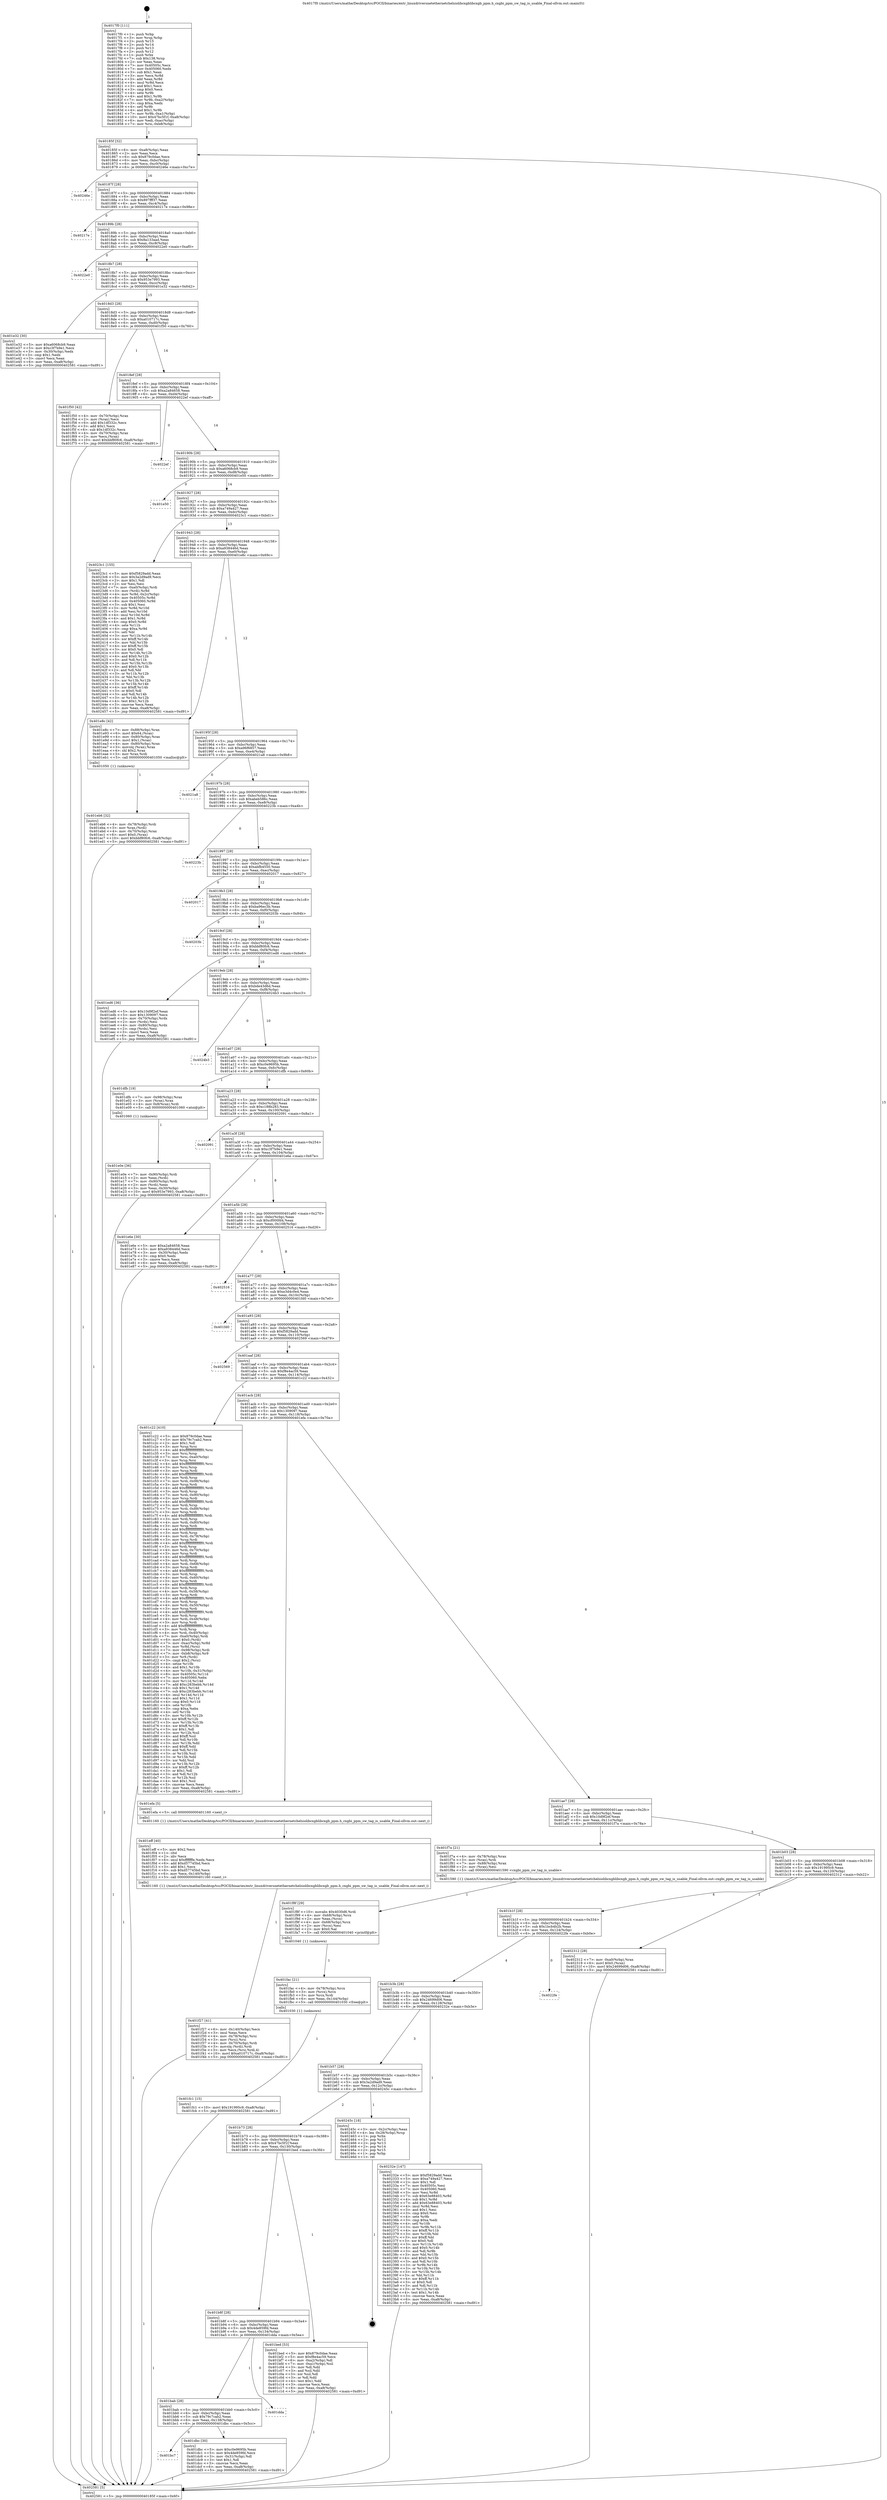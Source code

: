 digraph "0x4017f0" {
  label = "0x4017f0 (/mnt/c/Users/mathe/Desktop/tcc/POCII/binaries/extr_linuxdriversnetethernetchelsiolibcxgblibcxgb_ppm.h_cxgbi_ppm_sw_tag_is_usable_Final-ollvm.out::main(0))"
  labelloc = "t"
  node[shape=record]

  Entry [label="",width=0.3,height=0.3,shape=circle,fillcolor=black,style=filled]
  "0x40185f" [label="{
     0x40185f [32]\l
     | [instrs]\l
     &nbsp;&nbsp;0x40185f \<+6\>: mov -0xa8(%rbp),%eax\l
     &nbsp;&nbsp;0x401865 \<+2\>: mov %eax,%ecx\l
     &nbsp;&nbsp;0x401867 \<+6\>: sub $0x879c0dae,%ecx\l
     &nbsp;&nbsp;0x40186d \<+6\>: mov %eax,-0xbc(%rbp)\l
     &nbsp;&nbsp;0x401873 \<+6\>: mov %ecx,-0xc0(%rbp)\l
     &nbsp;&nbsp;0x401879 \<+6\>: je 000000000040246e \<main+0xc7e\>\l
  }"]
  "0x40246e" [label="{
     0x40246e\l
  }", style=dashed]
  "0x40187f" [label="{
     0x40187f [28]\l
     | [instrs]\l
     &nbsp;&nbsp;0x40187f \<+5\>: jmp 0000000000401884 \<main+0x94\>\l
     &nbsp;&nbsp;0x401884 \<+6\>: mov -0xbc(%rbp),%eax\l
     &nbsp;&nbsp;0x40188a \<+5\>: sub $0x897fff37,%eax\l
     &nbsp;&nbsp;0x40188f \<+6\>: mov %eax,-0xc4(%rbp)\l
     &nbsp;&nbsp;0x401895 \<+6\>: je 000000000040217e \<main+0x98e\>\l
  }"]
  Exit [label="",width=0.3,height=0.3,shape=circle,fillcolor=black,style=filled,peripheries=2]
  "0x40217e" [label="{
     0x40217e\l
  }", style=dashed]
  "0x40189b" [label="{
     0x40189b [28]\l
     | [instrs]\l
     &nbsp;&nbsp;0x40189b \<+5\>: jmp 00000000004018a0 \<main+0xb0\>\l
     &nbsp;&nbsp;0x4018a0 \<+6\>: mov -0xbc(%rbp),%eax\l
     &nbsp;&nbsp;0x4018a6 \<+5\>: sub $0x8a133aad,%eax\l
     &nbsp;&nbsp;0x4018ab \<+6\>: mov %eax,-0xc8(%rbp)\l
     &nbsp;&nbsp;0x4018b1 \<+6\>: je 00000000004022e0 \<main+0xaf0\>\l
  }"]
  "0x401fc1" [label="{
     0x401fc1 [15]\l
     | [instrs]\l
     &nbsp;&nbsp;0x401fc1 \<+10\>: movl $0x191995c9,-0xa8(%rbp)\l
     &nbsp;&nbsp;0x401fcb \<+5\>: jmp 0000000000402581 \<main+0xd91\>\l
  }"]
  "0x4022e0" [label="{
     0x4022e0\l
  }", style=dashed]
  "0x4018b7" [label="{
     0x4018b7 [28]\l
     | [instrs]\l
     &nbsp;&nbsp;0x4018b7 \<+5\>: jmp 00000000004018bc \<main+0xcc\>\l
     &nbsp;&nbsp;0x4018bc \<+6\>: mov -0xbc(%rbp),%eax\l
     &nbsp;&nbsp;0x4018c2 \<+5\>: sub $0x953e7993,%eax\l
     &nbsp;&nbsp;0x4018c7 \<+6\>: mov %eax,-0xcc(%rbp)\l
     &nbsp;&nbsp;0x4018cd \<+6\>: je 0000000000401e32 \<main+0x642\>\l
  }"]
  "0x401fac" [label="{
     0x401fac [21]\l
     | [instrs]\l
     &nbsp;&nbsp;0x401fac \<+4\>: mov -0x78(%rbp),%rcx\l
     &nbsp;&nbsp;0x401fb0 \<+3\>: mov (%rcx),%rcx\l
     &nbsp;&nbsp;0x401fb3 \<+3\>: mov %rcx,%rdi\l
     &nbsp;&nbsp;0x401fb6 \<+6\>: mov %eax,-0x144(%rbp)\l
     &nbsp;&nbsp;0x401fbc \<+5\>: call 0000000000401030 \<free@plt\>\l
     | [calls]\l
     &nbsp;&nbsp;0x401030 \{1\} (unknown)\l
  }"]
  "0x401e32" [label="{
     0x401e32 [30]\l
     | [instrs]\l
     &nbsp;&nbsp;0x401e32 \<+5\>: mov $0xa6068cb9,%eax\l
     &nbsp;&nbsp;0x401e37 \<+5\>: mov $0xc3f7b9e1,%ecx\l
     &nbsp;&nbsp;0x401e3c \<+3\>: mov -0x30(%rbp),%edx\l
     &nbsp;&nbsp;0x401e3f \<+3\>: cmp $0x1,%edx\l
     &nbsp;&nbsp;0x401e42 \<+3\>: cmovl %ecx,%eax\l
     &nbsp;&nbsp;0x401e45 \<+6\>: mov %eax,-0xa8(%rbp)\l
     &nbsp;&nbsp;0x401e4b \<+5\>: jmp 0000000000402581 \<main+0xd91\>\l
  }"]
  "0x4018d3" [label="{
     0x4018d3 [28]\l
     | [instrs]\l
     &nbsp;&nbsp;0x4018d3 \<+5\>: jmp 00000000004018d8 \<main+0xe8\>\l
     &nbsp;&nbsp;0x4018d8 \<+6\>: mov -0xbc(%rbp),%eax\l
     &nbsp;&nbsp;0x4018de \<+5\>: sub $0xa010717c,%eax\l
     &nbsp;&nbsp;0x4018e3 \<+6\>: mov %eax,-0xd0(%rbp)\l
     &nbsp;&nbsp;0x4018e9 \<+6\>: je 0000000000401f50 \<main+0x760\>\l
  }"]
  "0x401f8f" [label="{
     0x401f8f [29]\l
     | [instrs]\l
     &nbsp;&nbsp;0x401f8f \<+10\>: movabs $0x4030d6,%rdi\l
     &nbsp;&nbsp;0x401f99 \<+4\>: mov -0x68(%rbp),%rcx\l
     &nbsp;&nbsp;0x401f9d \<+2\>: mov %eax,(%rcx)\l
     &nbsp;&nbsp;0x401f9f \<+4\>: mov -0x68(%rbp),%rcx\l
     &nbsp;&nbsp;0x401fa3 \<+2\>: mov (%rcx),%esi\l
     &nbsp;&nbsp;0x401fa5 \<+2\>: mov $0x0,%al\l
     &nbsp;&nbsp;0x401fa7 \<+5\>: call 0000000000401040 \<printf@plt\>\l
     | [calls]\l
     &nbsp;&nbsp;0x401040 \{1\} (unknown)\l
  }"]
  "0x401f50" [label="{
     0x401f50 [42]\l
     | [instrs]\l
     &nbsp;&nbsp;0x401f50 \<+4\>: mov -0x70(%rbp),%rax\l
     &nbsp;&nbsp;0x401f54 \<+2\>: mov (%rax),%ecx\l
     &nbsp;&nbsp;0x401f56 \<+6\>: add $0x1df332c,%ecx\l
     &nbsp;&nbsp;0x401f5c \<+3\>: add $0x1,%ecx\l
     &nbsp;&nbsp;0x401f5f \<+6\>: sub $0x1df332c,%ecx\l
     &nbsp;&nbsp;0x401f65 \<+4\>: mov -0x70(%rbp),%rax\l
     &nbsp;&nbsp;0x401f69 \<+2\>: mov %ecx,(%rax)\l
     &nbsp;&nbsp;0x401f6b \<+10\>: movl $0xbbf80fc6,-0xa8(%rbp)\l
     &nbsp;&nbsp;0x401f75 \<+5\>: jmp 0000000000402581 \<main+0xd91\>\l
  }"]
  "0x4018ef" [label="{
     0x4018ef [28]\l
     | [instrs]\l
     &nbsp;&nbsp;0x4018ef \<+5\>: jmp 00000000004018f4 \<main+0x104\>\l
     &nbsp;&nbsp;0x4018f4 \<+6\>: mov -0xbc(%rbp),%eax\l
     &nbsp;&nbsp;0x4018fa \<+5\>: sub $0xa2a84658,%eax\l
     &nbsp;&nbsp;0x4018ff \<+6\>: mov %eax,-0xd4(%rbp)\l
     &nbsp;&nbsp;0x401905 \<+6\>: je 00000000004022ef \<main+0xaff\>\l
  }"]
  "0x401f27" [label="{
     0x401f27 [41]\l
     | [instrs]\l
     &nbsp;&nbsp;0x401f27 \<+6\>: mov -0x140(%rbp),%ecx\l
     &nbsp;&nbsp;0x401f2d \<+3\>: imul %eax,%ecx\l
     &nbsp;&nbsp;0x401f30 \<+4\>: mov -0x78(%rbp),%rsi\l
     &nbsp;&nbsp;0x401f34 \<+3\>: mov (%rsi),%rsi\l
     &nbsp;&nbsp;0x401f37 \<+4\>: mov -0x70(%rbp),%rdi\l
     &nbsp;&nbsp;0x401f3b \<+3\>: movslq (%rdi),%rdi\l
     &nbsp;&nbsp;0x401f3e \<+3\>: mov %ecx,(%rsi,%rdi,4)\l
     &nbsp;&nbsp;0x401f41 \<+10\>: movl $0xa010717c,-0xa8(%rbp)\l
     &nbsp;&nbsp;0x401f4b \<+5\>: jmp 0000000000402581 \<main+0xd91\>\l
  }"]
  "0x4022ef" [label="{
     0x4022ef\l
  }", style=dashed]
  "0x40190b" [label="{
     0x40190b [28]\l
     | [instrs]\l
     &nbsp;&nbsp;0x40190b \<+5\>: jmp 0000000000401910 \<main+0x120\>\l
     &nbsp;&nbsp;0x401910 \<+6\>: mov -0xbc(%rbp),%eax\l
     &nbsp;&nbsp;0x401916 \<+5\>: sub $0xa6068cb9,%eax\l
     &nbsp;&nbsp;0x40191b \<+6\>: mov %eax,-0xd8(%rbp)\l
     &nbsp;&nbsp;0x401921 \<+6\>: je 0000000000401e50 \<main+0x660\>\l
  }"]
  "0x401eff" [label="{
     0x401eff [40]\l
     | [instrs]\l
     &nbsp;&nbsp;0x401eff \<+5\>: mov $0x2,%ecx\l
     &nbsp;&nbsp;0x401f04 \<+1\>: cltd\l
     &nbsp;&nbsp;0x401f05 \<+2\>: idiv %ecx\l
     &nbsp;&nbsp;0x401f07 \<+6\>: imul $0xfffffffe,%edx,%ecx\l
     &nbsp;&nbsp;0x401f0d \<+6\>: add $0xd57745bd,%ecx\l
     &nbsp;&nbsp;0x401f13 \<+3\>: add $0x1,%ecx\l
     &nbsp;&nbsp;0x401f16 \<+6\>: sub $0xd57745bd,%ecx\l
     &nbsp;&nbsp;0x401f1c \<+6\>: mov %ecx,-0x140(%rbp)\l
     &nbsp;&nbsp;0x401f22 \<+5\>: call 0000000000401160 \<next_i\>\l
     | [calls]\l
     &nbsp;&nbsp;0x401160 \{1\} (/mnt/c/Users/mathe/Desktop/tcc/POCII/binaries/extr_linuxdriversnetethernetchelsiolibcxgblibcxgb_ppm.h_cxgbi_ppm_sw_tag_is_usable_Final-ollvm.out::next_i)\l
  }"]
  "0x401e50" [label="{
     0x401e50\l
  }", style=dashed]
  "0x401927" [label="{
     0x401927 [28]\l
     | [instrs]\l
     &nbsp;&nbsp;0x401927 \<+5\>: jmp 000000000040192c \<main+0x13c\>\l
     &nbsp;&nbsp;0x40192c \<+6\>: mov -0xbc(%rbp),%eax\l
     &nbsp;&nbsp;0x401932 \<+5\>: sub $0xa749a427,%eax\l
     &nbsp;&nbsp;0x401937 \<+6\>: mov %eax,-0xdc(%rbp)\l
     &nbsp;&nbsp;0x40193d \<+6\>: je 00000000004023c1 \<main+0xbd1\>\l
  }"]
  "0x401eb6" [label="{
     0x401eb6 [32]\l
     | [instrs]\l
     &nbsp;&nbsp;0x401eb6 \<+4\>: mov -0x78(%rbp),%rdi\l
     &nbsp;&nbsp;0x401eba \<+3\>: mov %rax,(%rdi)\l
     &nbsp;&nbsp;0x401ebd \<+4\>: mov -0x70(%rbp),%rax\l
     &nbsp;&nbsp;0x401ec1 \<+6\>: movl $0x0,(%rax)\l
     &nbsp;&nbsp;0x401ec7 \<+10\>: movl $0xbbf80fc6,-0xa8(%rbp)\l
     &nbsp;&nbsp;0x401ed1 \<+5\>: jmp 0000000000402581 \<main+0xd91\>\l
  }"]
  "0x4023c1" [label="{
     0x4023c1 [155]\l
     | [instrs]\l
     &nbsp;&nbsp;0x4023c1 \<+5\>: mov $0xf5829add,%eax\l
     &nbsp;&nbsp;0x4023c6 \<+5\>: mov $0x3a2d9ad9,%ecx\l
     &nbsp;&nbsp;0x4023cb \<+2\>: mov $0x1,%dl\l
     &nbsp;&nbsp;0x4023cd \<+2\>: xor %esi,%esi\l
     &nbsp;&nbsp;0x4023cf \<+7\>: mov -0xa0(%rbp),%rdi\l
     &nbsp;&nbsp;0x4023d6 \<+3\>: mov (%rdi),%r8d\l
     &nbsp;&nbsp;0x4023d9 \<+4\>: mov %r8d,-0x2c(%rbp)\l
     &nbsp;&nbsp;0x4023dd \<+8\>: mov 0x40505c,%r8d\l
     &nbsp;&nbsp;0x4023e5 \<+8\>: mov 0x405060,%r9d\l
     &nbsp;&nbsp;0x4023ed \<+3\>: sub $0x1,%esi\l
     &nbsp;&nbsp;0x4023f0 \<+3\>: mov %r8d,%r10d\l
     &nbsp;&nbsp;0x4023f3 \<+3\>: add %esi,%r10d\l
     &nbsp;&nbsp;0x4023f6 \<+4\>: imul %r10d,%r8d\l
     &nbsp;&nbsp;0x4023fa \<+4\>: and $0x1,%r8d\l
     &nbsp;&nbsp;0x4023fe \<+4\>: cmp $0x0,%r8d\l
     &nbsp;&nbsp;0x402402 \<+4\>: sete %r11b\l
     &nbsp;&nbsp;0x402406 \<+4\>: cmp $0xa,%r9d\l
     &nbsp;&nbsp;0x40240a \<+3\>: setl %bl\l
     &nbsp;&nbsp;0x40240d \<+3\>: mov %r11b,%r14b\l
     &nbsp;&nbsp;0x402410 \<+4\>: xor $0xff,%r14b\l
     &nbsp;&nbsp;0x402414 \<+3\>: mov %bl,%r15b\l
     &nbsp;&nbsp;0x402417 \<+4\>: xor $0xff,%r15b\l
     &nbsp;&nbsp;0x40241b \<+3\>: xor $0x0,%dl\l
     &nbsp;&nbsp;0x40241e \<+3\>: mov %r14b,%r12b\l
     &nbsp;&nbsp;0x402421 \<+4\>: and $0x0,%r12b\l
     &nbsp;&nbsp;0x402425 \<+3\>: and %dl,%r11b\l
     &nbsp;&nbsp;0x402428 \<+3\>: mov %r15b,%r13b\l
     &nbsp;&nbsp;0x40242b \<+4\>: and $0x0,%r13b\l
     &nbsp;&nbsp;0x40242f \<+2\>: and %dl,%bl\l
     &nbsp;&nbsp;0x402431 \<+3\>: or %r11b,%r12b\l
     &nbsp;&nbsp;0x402434 \<+3\>: or %bl,%r13b\l
     &nbsp;&nbsp;0x402437 \<+3\>: xor %r13b,%r12b\l
     &nbsp;&nbsp;0x40243a \<+3\>: or %r15b,%r14b\l
     &nbsp;&nbsp;0x40243d \<+4\>: xor $0xff,%r14b\l
     &nbsp;&nbsp;0x402441 \<+3\>: or $0x0,%dl\l
     &nbsp;&nbsp;0x402444 \<+3\>: and %dl,%r14b\l
     &nbsp;&nbsp;0x402447 \<+3\>: or %r14b,%r12b\l
     &nbsp;&nbsp;0x40244a \<+4\>: test $0x1,%r12b\l
     &nbsp;&nbsp;0x40244e \<+3\>: cmovne %ecx,%eax\l
     &nbsp;&nbsp;0x402451 \<+6\>: mov %eax,-0xa8(%rbp)\l
     &nbsp;&nbsp;0x402457 \<+5\>: jmp 0000000000402581 \<main+0xd91\>\l
  }"]
  "0x401943" [label="{
     0x401943 [28]\l
     | [instrs]\l
     &nbsp;&nbsp;0x401943 \<+5\>: jmp 0000000000401948 \<main+0x158\>\l
     &nbsp;&nbsp;0x401948 \<+6\>: mov -0xbc(%rbp),%eax\l
     &nbsp;&nbsp;0x40194e \<+5\>: sub $0xa938446d,%eax\l
     &nbsp;&nbsp;0x401953 \<+6\>: mov %eax,-0xe0(%rbp)\l
     &nbsp;&nbsp;0x401959 \<+6\>: je 0000000000401e8c \<main+0x69c\>\l
  }"]
  "0x401e0e" [label="{
     0x401e0e [36]\l
     | [instrs]\l
     &nbsp;&nbsp;0x401e0e \<+7\>: mov -0x90(%rbp),%rdi\l
     &nbsp;&nbsp;0x401e15 \<+2\>: mov %eax,(%rdi)\l
     &nbsp;&nbsp;0x401e17 \<+7\>: mov -0x90(%rbp),%rdi\l
     &nbsp;&nbsp;0x401e1e \<+2\>: mov (%rdi),%eax\l
     &nbsp;&nbsp;0x401e20 \<+3\>: mov %eax,-0x30(%rbp)\l
     &nbsp;&nbsp;0x401e23 \<+10\>: movl $0x953e7993,-0xa8(%rbp)\l
     &nbsp;&nbsp;0x401e2d \<+5\>: jmp 0000000000402581 \<main+0xd91\>\l
  }"]
  "0x401e8c" [label="{
     0x401e8c [42]\l
     | [instrs]\l
     &nbsp;&nbsp;0x401e8c \<+7\>: mov -0x88(%rbp),%rax\l
     &nbsp;&nbsp;0x401e93 \<+6\>: movl $0x64,(%rax)\l
     &nbsp;&nbsp;0x401e99 \<+4\>: mov -0x80(%rbp),%rax\l
     &nbsp;&nbsp;0x401e9d \<+6\>: movl $0x1,(%rax)\l
     &nbsp;&nbsp;0x401ea3 \<+4\>: mov -0x80(%rbp),%rax\l
     &nbsp;&nbsp;0x401ea7 \<+3\>: movslq (%rax),%rax\l
     &nbsp;&nbsp;0x401eaa \<+4\>: shl $0x2,%rax\l
     &nbsp;&nbsp;0x401eae \<+3\>: mov %rax,%rdi\l
     &nbsp;&nbsp;0x401eb1 \<+5\>: call 0000000000401050 \<malloc@plt\>\l
     | [calls]\l
     &nbsp;&nbsp;0x401050 \{1\} (unknown)\l
  }"]
  "0x40195f" [label="{
     0x40195f [28]\l
     | [instrs]\l
     &nbsp;&nbsp;0x40195f \<+5\>: jmp 0000000000401964 \<main+0x174\>\l
     &nbsp;&nbsp;0x401964 \<+6\>: mov -0xbc(%rbp),%eax\l
     &nbsp;&nbsp;0x40196a \<+5\>: sub $0xa96f6857,%eax\l
     &nbsp;&nbsp;0x40196f \<+6\>: mov %eax,-0xe4(%rbp)\l
     &nbsp;&nbsp;0x401975 \<+6\>: je 00000000004021a8 \<main+0x9b8\>\l
  }"]
  "0x401bc7" [label="{
     0x401bc7\l
  }", style=dashed]
  "0x4021a8" [label="{
     0x4021a8\l
  }", style=dashed]
  "0x40197b" [label="{
     0x40197b [28]\l
     | [instrs]\l
     &nbsp;&nbsp;0x40197b \<+5\>: jmp 0000000000401980 \<main+0x190\>\l
     &nbsp;&nbsp;0x401980 \<+6\>: mov -0xbc(%rbp),%eax\l
     &nbsp;&nbsp;0x401986 \<+5\>: sub $0xabeb586c,%eax\l
     &nbsp;&nbsp;0x40198b \<+6\>: mov %eax,-0xe8(%rbp)\l
     &nbsp;&nbsp;0x401991 \<+6\>: je 000000000040223b \<main+0xa4b\>\l
  }"]
  "0x401dbc" [label="{
     0x401dbc [30]\l
     | [instrs]\l
     &nbsp;&nbsp;0x401dbc \<+5\>: mov $0xc0e9695b,%eax\l
     &nbsp;&nbsp;0x401dc1 \<+5\>: mov $0x4de859fd,%ecx\l
     &nbsp;&nbsp;0x401dc6 \<+3\>: mov -0x31(%rbp),%dl\l
     &nbsp;&nbsp;0x401dc9 \<+3\>: test $0x1,%dl\l
     &nbsp;&nbsp;0x401dcc \<+3\>: cmovne %ecx,%eax\l
     &nbsp;&nbsp;0x401dcf \<+6\>: mov %eax,-0xa8(%rbp)\l
     &nbsp;&nbsp;0x401dd5 \<+5\>: jmp 0000000000402581 \<main+0xd91\>\l
  }"]
  "0x40223b" [label="{
     0x40223b\l
  }", style=dashed]
  "0x401997" [label="{
     0x401997 [28]\l
     | [instrs]\l
     &nbsp;&nbsp;0x401997 \<+5\>: jmp 000000000040199c \<main+0x1ac\>\l
     &nbsp;&nbsp;0x40199c \<+6\>: mov -0xbc(%rbp),%eax\l
     &nbsp;&nbsp;0x4019a2 \<+5\>: sub $0xabfb4550,%eax\l
     &nbsp;&nbsp;0x4019a7 \<+6\>: mov %eax,-0xec(%rbp)\l
     &nbsp;&nbsp;0x4019ad \<+6\>: je 0000000000402017 \<main+0x827\>\l
  }"]
  "0x401bab" [label="{
     0x401bab [28]\l
     | [instrs]\l
     &nbsp;&nbsp;0x401bab \<+5\>: jmp 0000000000401bb0 \<main+0x3c0\>\l
     &nbsp;&nbsp;0x401bb0 \<+6\>: mov -0xbc(%rbp),%eax\l
     &nbsp;&nbsp;0x401bb6 \<+5\>: sub $0x79c7cab2,%eax\l
     &nbsp;&nbsp;0x401bbb \<+6\>: mov %eax,-0x138(%rbp)\l
     &nbsp;&nbsp;0x401bc1 \<+6\>: je 0000000000401dbc \<main+0x5cc\>\l
  }"]
  "0x402017" [label="{
     0x402017\l
  }", style=dashed]
  "0x4019b3" [label="{
     0x4019b3 [28]\l
     | [instrs]\l
     &nbsp;&nbsp;0x4019b3 \<+5\>: jmp 00000000004019b8 \<main+0x1c8\>\l
     &nbsp;&nbsp;0x4019b8 \<+6\>: mov -0xbc(%rbp),%eax\l
     &nbsp;&nbsp;0x4019be \<+5\>: sub $0xba96ec3b,%eax\l
     &nbsp;&nbsp;0x4019c3 \<+6\>: mov %eax,-0xf0(%rbp)\l
     &nbsp;&nbsp;0x4019c9 \<+6\>: je 000000000040203b \<main+0x84b\>\l
  }"]
  "0x401dda" [label="{
     0x401dda\l
  }", style=dashed]
  "0x40203b" [label="{
     0x40203b\l
  }", style=dashed]
  "0x4019cf" [label="{
     0x4019cf [28]\l
     | [instrs]\l
     &nbsp;&nbsp;0x4019cf \<+5\>: jmp 00000000004019d4 \<main+0x1e4\>\l
     &nbsp;&nbsp;0x4019d4 \<+6\>: mov -0xbc(%rbp),%eax\l
     &nbsp;&nbsp;0x4019da \<+5\>: sub $0xbbf80fc6,%eax\l
     &nbsp;&nbsp;0x4019df \<+6\>: mov %eax,-0xf4(%rbp)\l
     &nbsp;&nbsp;0x4019e5 \<+6\>: je 0000000000401ed6 \<main+0x6e6\>\l
  }"]
  "0x4017f0" [label="{
     0x4017f0 [111]\l
     | [instrs]\l
     &nbsp;&nbsp;0x4017f0 \<+1\>: push %rbp\l
     &nbsp;&nbsp;0x4017f1 \<+3\>: mov %rsp,%rbp\l
     &nbsp;&nbsp;0x4017f4 \<+2\>: push %r15\l
     &nbsp;&nbsp;0x4017f6 \<+2\>: push %r14\l
     &nbsp;&nbsp;0x4017f8 \<+2\>: push %r13\l
     &nbsp;&nbsp;0x4017fa \<+2\>: push %r12\l
     &nbsp;&nbsp;0x4017fc \<+1\>: push %rbx\l
     &nbsp;&nbsp;0x4017fd \<+7\>: sub $0x138,%rsp\l
     &nbsp;&nbsp;0x401804 \<+2\>: xor %eax,%eax\l
     &nbsp;&nbsp;0x401806 \<+7\>: mov 0x40505c,%ecx\l
     &nbsp;&nbsp;0x40180d \<+7\>: mov 0x405060,%edx\l
     &nbsp;&nbsp;0x401814 \<+3\>: sub $0x1,%eax\l
     &nbsp;&nbsp;0x401817 \<+3\>: mov %ecx,%r8d\l
     &nbsp;&nbsp;0x40181a \<+3\>: add %eax,%r8d\l
     &nbsp;&nbsp;0x40181d \<+4\>: imul %r8d,%ecx\l
     &nbsp;&nbsp;0x401821 \<+3\>: and $0x1,%ecx\l
     &nbsp;&nbsp;0x401824 \<+3\>: cmp $0x0,%ecx\l
     &nbsp;&nbsp;0x401827 \<+4\>: sete %r9b\l
     &nbsp;&nbsp;0x40182b \<+4\>: and $0x1,%r9b\l
     &nbsp;&nbsp;0x40182f \<+7\>: mov %r9b,-0xa2(%rbp)\l
     &nbsp;&nbsp;0x401836 \<+3\>: cmp $0xa,%edx\l
     &nbsp;&nbsp;0x401839 \<+4\>: setl %r9b\l
     &nbsp;&nbsp;0x40183d \<+4\>: and $0x1,%r9b\l
     &nbsp;&nbsp;0x401841 \<+7\>: mov %r9b,-0xa1(%rbp)\l
     &nbsp;&nbsp;0x401848 \<+10\>: movl $0x47bc5f1f,-0xa8(%rbp)\l
     &nbsp;&nbsp;0x401852 \<+6\>: mov %edi,-0xac(%rbp)\l
     &nbsp;&nbsp;0x401858 \<+7\>: mov %rsi,-0xb8(%rbp)\l
  }"]
  "0x401ed6" [label="{
     0x401ed6 [36]\l
     | [instrs]\l
     &nbsp;&nbsp;0x401ed6 \<+5\>: mov $0x10d9f2ef,%eax\l
     &nbsp;&nbsp;0x401edb \<+5\>: mov $0x1309097,%ecx\l
     &nbsp;&nbsp;0x401ee0 \<+4\>: mov -0x70(%rbp),%rdx\l
     &nbsp;&nbsp;0x401ee4 \<+2\>: mov (%rdx),%esi\l
     &nbsp;&nbsp;0x401ee6 \<+4\>: mov -0x80(%rbp),%rdx\l
     &nbsp;&nbsp;0x401eea \<+2\>: cmp (%rdx),%esi\l
     &nbsp;&nbsp;0x401eec \<+3\>: cmovl %ecx,%eax\l
     &nbsp;&nbsp;0x401eef \<+6\>: mov %eax,-0xa8(%rbp)\l
     &nbsp;&nbsp;0x401ef5 \<+5\>: jmp 0000000000402581 \<main+0xd91\>\l
  }"]
  "0x4019eb" [label="{
     0x4019eb [28]\l
     | [instrs]\l
     &nbsp;&nbsp;0x4019eb \<+5\>: jmp 00000000004019f0 \<main+0x200\>\l
     &nbsp;&nbsp;0x4019f0 \<+6\>: mov -0xbc(%rbp),%eax\l
     &nbsp;&nbsp;0x4019f6 \<+5\>: sub $0xbde43d6d,%eax\l
     &nbsp;&nbsp;0x4019fb \<+6\>: mov %eax,-0xf8(%rbp)\l
     &nbsp;&nbsp;0x401a01 \<+6\>: je 00000000004024b3 \<main+0xcc3\>\l
  }"]
  "0x402581" [label="{
     0x402581 [5]\l
     | [instrs]\l
     &nbsp;&nbsp;0x402581 \<+5\>: jmp 000000000040185f \<main+0x6f\>\l
  }"]
  "0x4024b3" [label="{
     0x4024b3\l
  }", style=dashed]
  "0x401a07" [label="{
     0x401a07 [28]\l
     | [instrs]\l
     &nbsp;&nbsp;0x401a07 \<+5\>: jmp 0000000000401a0c \<main+0x21c\>\l
     &nbsp;&nbsp;0x401a0c \<+6\>: mov -0xbc(%rbp),%eax\l
     &nbsp;&nbsp;0x401a12 \<+5\>: sub $0xc0e9695b,%eax\l
     &nbsp;&nbsp;0x401a17 \<+6\>: mov %eax,-0xfc(%rbp)\l
     &nbsp;&nbsp;0x401a1d \<+6\>: je 0000000000401dfb \<main+0x60b\>\l
  }"]
  "0x401b8f" [label="{
     0x401b8f [28]\l
     | [instrs]\l
     &nbsp;&nbsp;0x401b8f \<+5\>: jmp 0000000000401b94 \<main+0x3a4\>\l
     &nbsp;&nbsp;0x401b94 \<+6\>: mov -0xbc(%rbp),%eax\l
     &nbsp;&nbsp;0x401b9a \<+5\>: sub $0x4de859fd,%eax\l
     &nbsp;&nbsp;0x401b9f \<+6\>: mov %eax,-0x134(%rbp)\l
     &nbsp;&nbsp;0x401ba5 \<+6\>: je 0000000000401dda \<main+0x5ea\>\l
  }"]
  "0x401dfb" [label="{
     0x401dfb [19]\l
     | [instrs]\l
     &nbsp;&nbsp;0x401dfb \<+7\>: mov -0x98(%rbp),%rax\l
     &nbsp;&nbsp;0x401e02 \<+3\>: mov (%rax),%rax\l
     &nbsp;&nbsp;0x401e05 \<+4\>: mov 0x8(%rax),%rdi\l
     &nbsp;&nbsp;0x401e09 \<+5\>: call 0000000000401060 \<atoi@plt\>\l
     | [calls]\l
     &nbsp;&nbsp;0x401060 \{1\} (unknown)\l
  }"]
  "0x401a23" [label="{
     0x401a23 [28]\l
     | [instrs]\l
     &nbsp;&nbsp;0x401a23 \<+5\>: jmp 0000000000401a28 \<main+0x238\>\l
     &nbsp;&nbsp;0x401a28 \<+6\>: mov -0xbc(%rbp),%eax\l
     &nbsp;&nbsp;0x401a2e \<+5\>: sub $0xc188b283,%eax\l
     &nbsp;&nbsp;0x401a33 \<+6\>: mov %eax,-0x100(%rbp)\l
     &nbsp;&nbsp;0x401a39 \<+6\>: je 0000000000402091 \<main+0x8a1\>\l
  }"]
  "0x401bed" [label="{
     0x401bed [53]\l
     | [instrs]\l
     &nbsp;&nbsp;0x401bed \<+5\>: mov $0x879c0dae,%eax\l
     &nbsp;&nbsp;0x401bf2 \<+5\>: mov $0xf8e4ac59,%ecx\l
     &nbsp;&nbsp;0x401bf7 \<+6\>: mov -0xa2(%rbp),%dl\l
     &nbsp;&nbsp;0x401bfd \<+7\>: mov -0xa1(%rbp),%sil\l
     &nbsp;&nbsp;0x401c04 \<+3\>: mov %dl,%dil\l
     &nbsp;&nbsp;0x401c07 \<+3\>: and %sil,%dil\l
     &nbsp;&nbsp;0x401c0a \<+3\>: xor %sil,%dl\l
     &nbsp;&nbsp;0x401c0d \<+3\>: or %dl,%dil\l
     &nbsp;&nbsp;0x401c10 \<+4\>: test $0x1,%dil\l
     &nbsp;&nbsp;0x401c14 \<+3\>: cmovne %ecx,%eax\l
     &nbsp;&nbsp;0x401c17 \<+6\>: mov %eax,-0xa8(%rbp)\l
     &nbsp;&nbsp;0x401c1d \<+5\>: jmp 0000000000402581 \<main+0xd91\>\l
  }"]
  "0x402091" [label="{
     0x402091\l
  }", style=dashed]
  "0x401a3f" [label="{
     0x401a3f [28]\l
     | [instrs]\l
     &nbsp;&nbsp;0x401a3f \<+5\>: jmp 0000000000401a44 \<main+0x254\>\l
     &nbsp;&nbsp;0x401a44 \<+6\>: mov -0xbc(%rbp),%eax\l
     &nbsp;&nbsp;0x401a4a \<+5\>: sub $0xc3f7b9e1,%eax\l
     &nbsp;&nbsp;0x401a4f \<+6\>: mov %eax,-0x104(%rbp)\l
     &nbsp;&nbsp;0x401a55 \<+6\>: je 0000000000401e6e \<main+0x67e\>\l
  }"]
  "0x401b73" [label="{
     0x401b73 [28]\l
     | [instrs]\l
     &nbsp;&nbsp;0x401b73 \<+5\>: jmp 0000000000401b78 \<main+0x388\>\l
     &nbsp;&nbsp;0x401b78 \<+6\>: mov -0xbc(%rbp),%eax\l
     &nbsp;&nbsp;0x401b7e \<+5\>: sub $0x47bc5f1f,%eax\l
     &nbsp;&nbsp;0x401b83 \<+6\>: mov %eax,-0x130(%rbp)\l
     &nbsp;&nbsp;0x401b89 \<+6\>: je 0000000000401bed \<main+0x3fd\>\l
  }"]
  "0x401e6e" [label="{
     0x401e6e [30]\l
     | [instrs]\l
     &nbsp;&nbsp;0x401e6e \<+5\>: mov $0xa2a84658,%eax\l
     &nbsp;&nbsp;0x401e73 \<+5\>: mov $0xa938446d,%ecx\l
     &nbsp;&nbsp;0x401e78 \<+3\>: mov -0x30(%rbp),%edx\l
     &nbsp;&nbsp;0x401e7b \<+3\>: cmp $0x0,%edx\l
     &nbsp;&nbsp;0x401e7e \<+3\>: cmove %ecx,%eax\l
     &nbsp;&nbsp;0x401e81 \<+6\>: mov %eax,-0xa8(%rbp)\l
     &nbsp;&nbsp;0x401e87 \<+5\>: jmp 0000000000402581 \<main+0xd91\>\l
  }"]
  "0x401a5b" [label="{
     0x401a5b [28]\l
     | [instrs]\l
     &nbsp;&nbsp;0x401a5b \<+5\>: jmp 0000000000401a60 \<main+0x270\>\l
     &nbsp;&nbsp;0x401a60 \<+6\>: mov -0xbc(%rbp),%eax\l
     &nbsp;&nbsp;0x401a66 \<+5\>: sub $0xcf000fd4,%eax\l
     &nbsp;&nbsp;0x401a6b \<+6\>: mov %eax,-0x108(%rbp)\l
     &nbsp;&nbsp;0x401a71 \<+6\>: je 0000000000402516 \<main+0xd26\>\l
  }"]
  "0x40245c" [label="{
     0x40245c [18]\l
     | [instrs]\l
     &nbsp;&nbsp;0x40245c \<+3\>: mov -0x2c(%rbp),%eax\l
     &nbsp;&nbsp;0x40245f \<+4\>: lea -0x28(%rbp),%rsp\l
     &nbsp;&nbsp;0x402463 \<+1\>: pop %rbx\l
     &nbsp;&nbsp;0x402464 \<+2\>: pop %r12\l
     &nbsp;&nbsp;0x402466 \<+2\>: pop %r13\l
     &nbsp;&nbsp;0x402468 \<+2\>: pop %r14\l
     &nbsp;&nbsp;0x40246a \<+2\>: pop %r15\l
     &nbsp;&nbsp;0x40246c \<+1\>: pop %rbp\l
     &nbsp;&nbsp;0x40246d \<+1\>: ret\l
  }"]
  "0x402516" [label="{
     0x402516\l
  }", style=dashed]
  "0x401a77" [label="{
     0x401a77 [28]\l
     | [instrs]\l
     &nbsp;&nbsp;0x401a77 \<+5\>: jmp 0000000000401a7c \<main+0x28c\>\l
     &nbsp;&nbsp;0x401a7c \<+6\>: mov -0xbc(%rbp),%eax\l
     &nbsp;&nbsp;0x401a82 \<+5\>: sub $0xe3d4c0e4,%eax\l
     &nbsp;&nbsp;0x401a87 \<+6\>: mov %eax,-0x10c(%rbp)\l
     &nbsp;&nbsp;0x401a8d \<+6\>: je 0000000000401fd0 \<main+0x7e0\>\l
  }"]
  "0x401b57" [label="{
     0x401b57 [28]\l
     | [instrs]\l
     &nbsp;&nbsp;0x401b57 \<+5\>: jmp 0000000000401b5c \<main+0x36c\>\l
     &nbsp;&nbsp;0x401b5c \<+6\>: mov -0xbc(%rbp),%eax\l
     &nbsp;&nbsp;0x401b62 \<+5\>: sub $0x3a2d9ad9,%eax\l
     &nbsp;&nbsp;0x401b67 \<+6\>: mov %eax,-0x12c(%rbp)\l
     &nbsp;&nbsp;0x401b6d \<+6\>: je 000000000040245c \<main+0xc6c\>\l
  }"]
  "0x401fd0" [label="{
     0x401fd0\l
  }", style=dashed]
  "0x401a93" [label="{
     0x401a93 [28]\l
     | [instrs]\l
     &nbsp;&nbsp;0x401a93 \<+5\>: jmp 0000000000401a98 \<main+0x2a8\>\l
     &nbsp;&nbsp;0x401a98 \<+6\>: mov -0xbc(%rbp),%eax\l
     &nbsp;&nbsp;0x401a9e \<+5\>: sub $0xf5829add,%eax\l
     &nbsp;&nbsp;0x401aa3 \<+6\>: mov %eax,-0x110(%rbp)\l
     &nbsp;&nbsp;0x401aa9 \<+6\>: je 0000000000402569 \<main+0xd79\>\l
  }"]
  "0x40232e" [label="{
     0x40232e [147]\l
     | [instrs]\l
     &nbsp;&nbsp;0x40232e \<+5\>: mov $0xf5829add,%eax\l
     &nbsp;&nbsp;0x402333 \<+5\>: mov $0xa749a427,%ecx\l
     &nbsp;&nbsp;0x402338 \<+2\>: mov $0x1,%dl\l
     &nbsp;&nbsp;0x40233a \<+7\>: mov 0x40505c,%esi\l
     &nbsp;&nbsp;0x402341 \<+7\>: mov 0x405060,%edi\l
     &nbsp;&nbsp;0x402348 \<+3\>: mov %esi,%r8d\l
     &nbsp;&nbsp;0x40234b \<+7\>: sub $0x63e88403,%r8d\l
     &nbsp;&nbsp;0x402352 \<+4\>: sub $0x1,%r8d\l
     &nbsp;&nbsp;0x402356 \<+7\>: add $0x63e88403,%r8d\l
     &nbsp;&nbsp;0x40235d \<+4\>: imul %r8d,%esi\l
     &nbsp;&nbsp;0x402361 \<+3\>: and $0x1,%esi\l
     &nbsp;&nbsp;0x402364 \<+3\>: cmp $0x0,%esi\l
     &nbsp;&nbsp;0x402367 \<+4\>: sete %r9b\l
     &nbsp;&nbsp;0x40236b \<+3\>: cmp $0xa,%edi\l
     &nbsp;&nbsp;0x40236e \<+4\>: setl %r10b\l
     &nbsp;&nbsp;0x402372 \<+3\>: mov %r9b,%r11b\l
     &nbsp;&nbsp;0x402375 \<+4\>: xor $0xff,%r11b\l
     &nbsp;&nbsp;0x402379 \<+3\>: mov %r10b,%bl\l
     &nbsp;&nbsp;0x40237c \<+3\>: xor $0xff,%bl\l
     &nbsp;&nbsp;0x40237f \<+3\>: xor $0x0,%dl\l
     &nbsp;&nbsp;0x402382 \<+3\>: mov %r11b,%r14b\l
     &nbsp;&nbsp;0x402385 \<+4\>: and $0x0,%r14b\l
     &nbsp;&nbsp;0x402389 \<+3\>: and %dl,%r9b\l
     &nbsp;&nbsp;0x40238c \<+3\>: mov %bl,%r15b\l
     &nbsp;&nbsp;0x40238f \<+4\>: and $0x0,%r15b\l
     &nbsp;&nbsp;0x402393 \<+3\>: and %dl,%r10b\l
     &nbsp;&nbsp;0x402396 \<+3\>: or %r9b,%r14b\l
     &nbsp;&nbsp;0x402399 \<+3\>: or %r10b,%r15b\l
     &nbsp;&nbsp;0x40239c \<+3\>: xor %r15b,%r14b\l
     &nbsp;&nbsp;0x40239f \<+3\>: or %bl,%r11b\l
     &nbsp;&nbsp;0x4023a2 \<+4\>: xor $0xff,%r11b\l
     &nbsp;&nbsp;0x4023a6 \<+3\>: or $0x0,%dl\l
     &nbsp;&nbsp;0x4023a9 \<+3\>: and %dl,%r11b\l
     &nbsp;&nbsp;0x4023ac \<+3\>: or %r11b,%r14b\l
     &nbsp;&nbsp;0x4023af \<+4\>: test $0x1,%r14b\l
     &nbsp;&nbsp;0x4023b3 \<+3\>: cmovne %ecx,%eax\l
     &nbsp;&nbsp;0x4023b6 \<+6\>: mov %eax,-0xa8(%rbp)\l
     &nbsp;&nbsp;0x4023bc \<+5\>: jmp 0000000000402581 \<main+0xd91\>\l
  }"]
  "0x402569" [label="{
     0x402569\l
  }", style=dashed]
  "0x401aaf" [label="{
     0x401aaf [28]\l
     | [instrs]\l
     &nbsp;&nbsp;0x401aaf \<+5\>: jmp 0000000000401ab4 \<main+0x2c4\>\l
     &nbsp;&nbsp;0x401ab4 \<+6\>: mov -0xbc(%rbp),%eax\l
     &nbsp;&nbsp;0x401aba \<+5\>: sub $0xf8e4ac59,%eax\l
     &nbsp;&nbsp;0x401abf \<+6\>: mov %eax,-0x114(%rbp)\l
     &nbsp;&nbsp;0x401ac5 \<+6\>: je 0000000000401c22 \<main+0x432\>\l
  }"]
  "0x401b3b" [label="{
     0x401b3b [28]\l
     | [instrs]\l
     &nbsp;&nbsp;0x401b3b \<+5\>: jmp 0000000000401b40 \<main+0x350\>\l
     &nbsp;&nbsp;0x401b40 \<+6\>: mov -0xbc(%rbp),%eax\l
     &nbsp;&nbsp;0x401b46 \<+5\>: sub $0x24699d06,%eax\l
     &nbsp;&nbsp;0x401b4b \<+6\>: mov %eax,-0x128(%rbp)\l
     &nbsp;&nbsp;0x401b51 \<+6\>: je 000000000040232e \<main+0xb3e\>\l
  }"]
  "0x401c22" [label="{
     0x401c22 [410]\l
     | [instrs]\l
     &nbsp;&nbsp;0x401c22 \<+5\>: mov $0x879c0dae,%eax\l
     &nbsp;&nbsp;0x401c27 \<+5\>: mov $0x79c7cab2,%ecx\l
     &nbsp;&nbsp;0x401c2c \<+2\>: mov $0x1,%dl\l
     &nbsp;&nbsp;0x401c2e \<+3\>: mov %rsp,%rsi\l
     &nbsp;&nbsp;0x401c31 \<+4\>: add $0xfffffffffffffff0,%rsi\l
     &nbsp;&nbsp;0x401c35 \<+3\>: mov %rsi,%rsp\l
     &nbsp;&nbsp;0x401c38 \<+7\>: mov %rsi,-0xa0(%rbp)\l
     &nbsp;&nbsp;0x401c3f \<+3\>: mov %rsp,%rsi\l
     &nbsp;&nbsp;0x401c42 \<+4\>: add $0xfffffffffffffff0,%rsi\l
     &nbsp;&nbsp;0x401c46 \<+3\>: mov %rsi,%rsp\l
     &nbsp;&nbsp;0x401c49 \<+3\>: mov %rsp,%rdi\l
     &nbsp;&nbsp;0x401c4c \<+4\>: add $0xfffffffffffffff0,%rdi\l
     &nbsp;&nbsp;0x401c50 \<+3\>: mov %rdi,%rsp\l
     &nbsp;&nbsp;0x401c53 \<+7\>: mov %rdi,-0x98(%rbp)\l
     &nbsp;&nbsp;0x401c5a \<+3\>: mov %rsp,%rdi\l
     &nbsp;&nbsp;0x401c5d \<+4\>: add $0xfffffffffffffff0,%rdi\l
     &nbsp;&nbsp;0x401c61 \<+3\>: mov %rdi,%rsp\l
     &nbsp;&nbsp;0x401c64 \<+7\>: mov %rdi,-0x90(%rbp)\l
     &nbsp;&nbsp;0x401c6b \<+3\>: mov %rsp,%rdi\l
     &nbsp;&nbsp;0x401c6e \<+4\>: add $0xfffffffffffffff0,%rdi\l
     &nbsp;&nbsp;0x401c72 \<+3\>: mov %rdi,%rsp\l
     &nbsp;&nbsp;0x401c75 \<+7\>: mov %rdi,-0x88(%rbp)\l
     &nbsp;&nbsp;0x401c7c \<+3\>: mov %rsp,%rdi\l
     &nbsp;&nbsp;0x401c7f \<+4\>: add $0xfffffffffffffff0,%rdi\l
     &nbsp;&nbsp;0x401c83 \<+3\>: mov %rdi,%rsp\l
     &nbsp;&nbsp;0x401c86 \<+4\>: mov %rdi,-0x80(%rbp)\l
     &nbsp;&nbsp;0x401c8a \<+3\>: mov %rsp,%rdi\l
     &nbsp;&nbsp;0x401c8d \<+4\>: add $0xfffffffffffffff0,%rdi\l
     &nbsp;&nbsp;0x401c91 \<+3\>: mov %rdi,%rsp\l
     &nbsp;&nbsp;0x401c94 \<+4\>: mov %rdi,-0x78(%rbp)\l
     &nbsp;&nbsp;0x401c98 \<+3\>: mov %rsp,%rdi\l
     &nbsp;&nbsp;0x401c9b \<+4\>: add $0xfffffffffffffff0,%rdi\l
     &nbsp;&nbsp;0x401c9f \<+3\>: mov %rdi,%rsp\l
     &nbsp;&nbsp;0x401ca2 \<+4\>: mov %rdi,-0x70(%rbp)\l
     &nbsp;&nbsp;0x401ca6 \<+3\>: mov %rsp,%rdi\l
     &nbsp;&nbsp;0x401ca9 \<+4\>: add $0xfffffffffffffff0,%rdi\l
     &nbsp;&nbsp;0x401cad \<+3\>: mov %rdi,%rsp\l
     &nbsp;&nbsp;0x401cb0 \<+4\>: mov %rdi,-0x68(%rbp)\l
     &nbsp;&nbsp;0x401cb4 \<+3\>: mov %rsp,%rdi\l
     &nbsp;&nbsp;0x401cb7 \<+4\>: add $0xfffffffffffffff0,%rdi\l
     &nbsp;&nbsp;0x401cbb \<+3\>: mov %rdi,%rsp\l
     &nbsp;&nbsp;0x401cbe \<+4\>: mov %rdi,-0x60(%rbp)\l
     &nbsp;&nbsp;0x401cc2 \<+3\>: mov %rsp,%rdi\l
     &nbsp;&nbsp;0x401cc5 \<+4\>: add $0xfffffffffffffff0,%rdi\l
     &nbsp;&nbsp;0x401cc9 \<+3\>: mov %rdi,%rsp\l
     &nbsp;&nbsp;0x401ccc \<+4\>: mov %rdi,-0x58(%rbp)\l
     &nbsp;&nbsp;0x401cd0 \<+3\>: mov %rsp,%rdi\l
     &nbsp;&nbsp;0x401cd3 \<+4\>: add $0xfffffffffffffff0,%rdi\l
     &nbsp;&nbsp;0x401cd7 \<+3\>: mov %rdi,%rsp\l
     &nbsp;&nbsp;0x401cda \<+4\>: mov %rdi,-0x50(%rbp)\l
     &nbsp;&nbsp;0x401cde \<+3\>: mov %rsp,%rdi\l
     &nbsp;&nbsp;0x401ce1 \<+4\>: add $0xfffffffffffffff0,%rdi\l
     &nbsp;&nbsp;0x401ce5 \<+3\>: mov %rdi,%rsp\l
     &nbsp;&nbsp;0x401ce8 \<+4\>: mov %rdi,-0x48(%rbp)\l
     &nbsp;&nbsp;0x401cec \<+3\>: mov %rsp,%rdi\l
     &nbsp;&nbsp;0x401cef \<+4\>: add $0xfffffffffffffff0,%rdi\l
     &nbsp;&nbsp;0x401cf3 \<+3\>: mov %rdi,%rsp\l
     &nbsp;&nbsp;0x401cf6 \<+4\>: mov %rdi,-0x40(%rbp)\l
     &nbsp;&nbsp;0x401cfa \<+7\>: mov -0xa0(%rbp),%rdi\l
     &nbsp;&nbsp;0x401d01 \<+6\>: movl $0x0,(%rdi)\l
     &nbsp;&nbsp;0x401d07 \<+7\>: mov -0xac(%rbp),%r8d\l
     &nbsp;&nbsp;0x401d0e \<+3\>: mov %r8d,(%rsi)\l
     &nbsp;&nbsp;0x401d11 \<+7\>: mov -0x98(%rbp),%rdi\l
     &nbsp;&nbsp;0x401d18 \<+7\>: mov -0xb8(%rbp),%r9\l
     &nbsp;&nbsp;0x401d1f \<+3\>: mov %r9,(%rdi)\l
     &nbsp;&nbsp;0x401d22 \<+3\>: cmpl $0x2,(%rsi)\l
     &nbsp;&nbsp;0x401d25 \<+4\>: setne %r10b\l
     &nbsp;&nbsp;0x401d29 \<+4\>: and $0x1,%r10b\l
     &nbsp;&nbsp;0x401d2d \<+4\>: mov %r10b,-0x31(%rbp)\l
     &nbsp;&nbsp;0x401d31 \<+8\>: mov 0x40505c,%r11d\l
     &nbsp;&nbsp;0x401d39 \<+7\>: mov 0x405060,%ebx\l
     &nbsp;&nbsp;0x401d40 \<+3\>: mov %r11d,%r14d\l
     &nbsp;&nbsp;0x401d43 \<+7\>: add $0xc283bebb,%r14d\l
     &nbsp;&nbsp;0x401d4a \<+4\>: sub $0x1,%r14d\l
     &nbsp;&nbsp;0x401d4e \<+7\>: sub $0xc283bebb,%r14d\l
     &nbsp;&nbsp;0x401d55 \<+4\>: imul %r14d,%r11d\l
     &nbsp;&nbsp;0x401d59 \<+4\>: and $0x1,%r11d\l
     &nbsp;&nbsp;0x401d5d \<+4\>: cmp $0x0,%r11d\l
     &nbsp;&nbsp;0x401d61 \<+4\>: sete %r10b\l
     &nbsp;&nbsp;0x401d65 \<+3\>: cmp $0xa,%ebx\l
     &nbsp;&nbsp;0x401d68 \<+4\>: setl %r15b\l
     &nbsp;&nbsp;0x401d6c \<+3\>: mov %r10b,%r12b\l
     &nbsp;&nbsp;0x401d6f \<+4\>: xor $0xff,%r12b\l
     &nbsp;&nbsp;0x401d73 \<+3\>: mov %r15b,%r13b\l
     &nbsp;&nbsp;0x401d76 \<+4\>: xor $0xff,%r13b\l
     &nbsp;&nbsp;0x401d7a \<+3\>: xor $0x1,%dl\l
     &nbsp;&nbsp;0x401d7d \<+3\>: mov %r12b,%sil\l
     &nbsp;&nbsp;0x401d80 \<+4\>: and $0xff,%sil\l
     &nbsp;&nbsp;0x401d84 \<+3\>: and %dl,%r10b\l
     &nbsp;&nbsp;0x401d87 \<+3\>: mov %r13b,%dil\l
     &nbsp;&nbsp;0x401d8a \<+4\>: and $0xff,%dil\l
     &nbsp;&nbsp;0x401d8e \<+3\>: and %dl,%r15b\l
     &nbsp;&nbsp;0x401d91 \<+3\>: or %r10b,%sil\l
     &nbsp;&nbsp;0x401d94 \<+3\>: or %r15b,%dil\l
     &nbsp;&nbsp;0x401d97 \<+3\>: xor %dil,%sil\l
     &nbsp;&nbsp;0x401d9a \<+3\>: or %r13b,%r12b\l
     &nbsp;&nbsp;0x401d9d \<+4\>: xor $0xff,%r12b\l
     &nbsp;&nbsp;0x401da1 \<+3\>: or $0x1,%dl\l
     &nbsp;&nbsp;0x401da4 \<+3\>: and %dl,%r12b\l
     &nbsp;&nbsp;0x401da7 \<+3\>: or %r12b,%sil\l
     &nbsp;&nbsp;0x401daa \<+4\>: test $0x1,%sil\l
     &nbsp;&nbsp;0x401dae \<+3\>: cmovne %ecx,%eax\l
     &nbsp;&nbsp;0x401db1 \<+6\>: mov %eax,-0xa8(%rbp)\l
     &nbsp;&nbsp;0x401db7 \<+5\>: jmp 0000000000402581 \<main+0xd91\>\l
  }"]
  "0x401acb" [label="{
     0x401acb [28]\l
     | [instrs]\l
     &nbsp;&nbsp;0x401acb \<+5\>: jmp 0000000000401ad0 \<main+0x2e0\>\l
     &nbsp;&nbsp;0x401ad0 \<+6\>: mov -0xbc(%rbp),%eax\l
     &nbsp;&nbsp;0x401ad6 \<+5\>: sub $0x1309097,%eax\l
     &nbsp;&nbsp;0x401adb \<+6\>: mov %eax,-0x118(%rbp)\l
     &nbsp;&nbsp;0x401ae1 \<+6\>: je 0000000000401efa \<main+0x70a\>\l
  }"]
  "0x4022fe" [label="{
     0x4022fe\l
  }", style=dashed]
  "0x401efa" [label="{
     0x401efa [5]\l
     | [instrs]\l
     &nbsp;&nbsp;0x401efa \<+5\>: call 0000000000401160 \<next_i\>\l
     | [calls]\l
     &nbsp;&nbsp;0x401160 \{1\} (/mnt/c/Users/mathe/Desktop/tcc/POCII/binaries/extr_linuxdriversnetethernetchelsiolibcxgblibcxgb_ppm.h_cxgbi_ppm_sw_tag_is_usable_Final-ollvm.out::next_i)\l
  }"]
  "0x401ae7" [label="{
     0x401ae7 [28]\l
     | [instrs]\l
     &nbsp;&nbsp;0x401ae7 \<+5\>: jmp 0000000000401aec \<main+0x2fc\>\l
     &nbsp;&nbsp;0x401aec \<+6\>: mov -0xbc(%rbp),%eax\l
     &nbsp;&nbsp;0x401af2 \<+5\>: sub $0x10d9f2ef,%eax\l
     &nbsp;&nbsp;0x401af7 \<+6\>: mov %eax,-0x11c(%rbp)\l
     &nbsp;&nbsp;0x401afd \<+6\>: je 0000000000401f7a \<main+0x78a\>\l
  }"]
  "0x401b1f" [label="{
     0x401b1f [28]\l
     | [instrs]\l
     &nbsp;&nbsp;0x401b1f \<+5\>: jmp 0000000000401b24 \<main+0x334\>\l
     &nbsp;&nbsp;0x401b24 \<+6\>: mov -0xbc(%rbp),%eax\l
     &nbsp;&nbsp;0x401b2a \<+5\>: sub $0x1bcb4b2b,%eax\l
     &nbsp;&nbsp;0x401b2f \<+6\>: mov %eax,-0x124(%rbp)\l
     &nbsp;&nbsp;0x401b35 \<+6\>: je 00000000004022fe \<main+0xb0e\>\l
  }"]
  "0x401f7a" [label="{
     0x401f7a [21]\l
     | [instrs]\l
     &nbsp;&nbsp;0x401f7a \<+4\>: mov -0x78(%rbp),%rax\l
     &nbsp;&nbsp;0x401f7e \<+3\>: mov (%rax),%rdi\l
     &nbsp;&nbsp;0x401f81 \<+7\>: mov -0x88(%rbp),%rax\l
     &nbsp;&nbsp;0x401f88 \<+2\>: mov (%rax),%esi\l
     &nbsp;&nbsp;0x401f8a \<+5\>: call 0000000000401590 \<cxgbi_ppm_sw_tag_is_usable\>\l
     | [calls]\l
     &nbsp;&nbsp;0x401590 \{1\} (/mnt/c/Users/mathe/Desktop/tcc/POCII/binaries/extr_linuxdriversnetethernetchelsiolibcxgblibcxgb_ppm.h_cxgbi_ppm_sw_tag_is_usable_Final-ollvm.out::cxgbi_ppm_sw_tag_is_usable)\l
  }"]
  "0x401b03" [label="{
     0x401b03 [28]\l
     | [instrs]\l
     &nbsp;&nbsp;0x401b03 \<+5\>: jmp 0000000000401b08 \<main+0x318\>\l
     &nbsp;&nbsp;0x401b08 \<+6\>: mov -0xbc(%rbp),%eax\l
     &nbsp;&nbsp;0x401b0e \<+5\>: sub $0x191995c9,%eax\l
     &nbsp;&nbsp;0x401b13 \<+6\>: mov %eax,-0x120(%rbp)\l
     &nbsp;&nbsp;0x401b19 \<+6\>: je 0000000000402312 \<main+0xb22\>\l
  }"]
  "0x402312" [label="{
     0x402312 [28]\l
     | [instrs]\l
     &nbsp;&nbsp;0x402312 \<+7\>: mov -0xa0(%rbp),%rax\l
     &nbsp;&nbsp;0x402319 \<+6\>: movl $0x0,(%rax)\l
     &nbsp;&nbsp;0x40231f \<+10\>: movl $0x24699d06,-0xa8(%rbp)\l
     &nbsp;&nbsp;0x402329 \<+5\>: jmp 0000000000402581 \<main+0xd91\>\l
  }"]
  Entry -> "0x4017f0" [label=" 1"]
  "0x40185f" -> "0x40246e" [label=" 0"]
  "0x40185f" -> "0x40187f" [label=" 16"]
  "0x40245c" -> Exit [label=" 1"]
  "0x40187f" -> "0x40217e" [label=" 0"]
  "0x40187f" -> "0x40189b" [label=" 16"]
  "0x4023c1" -> "0x402581" [label=" 1"]
  "0x40189b" -> "0x4022e0" [label=" 0"]
  "0x40189b" -> "0x4018b7" [label=" 16"]
  "0x40232e" -> "0x402581" [label=" 1"]
  "0x4018b7" -> "0x401e32" [label=" 1"]
  "0x4018b7" -> "0x4018d3" [label=" 15"]
  "0x402312" -> "0x402581" [label=" 1"]
  "0x4018d3" -> "0x401f50" [label=" 1"]
  "0x4018d3" -> "0x4018ef" [label=" 14"]
  "0x401fc1" -> "0x402581" [label=" 1"]
  "0x4018ef" -> "0x4022ef" [label=" 0"]
  "0x4018ef" -> "0x40190b" [label=" 14"]
  "0x401fac" -> "0x401fc1" [label=" 1"]
  "0x40190b" -> "0x401e50" [label=" 0"]
  "0x40190b" -> "0x401927" [label=" 14"]
  "0x401f8f" -> "0x401fac" [label=" 1"]
  "0x401927" -> "0x4023c1" [label=" 1"]
  "0x401927" -> "0x401943" [label=" 13"]
  "0x401f7a" -> "0x401f8f" [label=" 1"]
  "0x401943" -> "0x401e8c" [label=" 1"]
  "0x401943" -> "0x40195f" [label=" 12"]
  "0x401f50" -> "0x402581" [label=" 1"]
  "0x40195f" -> "0x4021a8" [label=" 0"]
  "0x40195f" -> "0x40197b" [label=" 12"]
  "0x401f27" -> "0x402581" [label=" 1"]
  "0x40197b" -> "0x40223b" [label=" 0"]
  "0x40197b" -> "0x401997" [label=" 12"]
  "0x401eff" -> "0x401f27" [label=" 1"]
  "0x401997" -> "0x402017" [label=" 0"]
  "0x401997" -> "0x4019b3" [label=" 12"]
  "0x401ed6" -> "0x402581" [label=" 2"]
  "0x4019b3" -> "0x40203b" [label=" 0"]
  "0x4019b3" -> "0x4019cf" [label=" 12"]
  "0x401eb6" -> "0x402581" [label=" 1"]
  "0x4019cf" -> "0x401ed6" [label=" 2"]
  "0x4019cf" -> "0x4019eb" [label=" 10"]
  "0x401e32" -> "0x402581" [label=" 1"]
  "0x4019eb" -> "0x4024b3" [label=" 0"]
  "0x4019eb" -> "0x401a07" [label=" 10"]
  "0x401e0e" -> "0x402581" [label=" 1"]
  "0x401a07" -> "0x401dfb" [label=" 1"]
  "0x401a07" -> "0x401a23" [label=" 9"]
  "0x401dfb" -> "0x401e0e" [label=" 1"]
  "0x401a23" -> "0x402091" [label=" 0"]
  "0x401a23" -> "0x401a3f" [label=" 9"]
  "0x401dbc" -> "0x402581" [label=" 1"]
  "0x401a3f" -> "0x401e6e" [label=" 1"]
  "0x401a3f" -> "0x401a5b" [label=" 8"]
  "0x401bab" -> "0x401dbc" [label=" 1"]
  "0x401a5b" -> "0x402516" [label=" 0"]
  "0x401a5b" -> "0x401a77" [label=" 8"]
  "0x401efa" -> "0x401eff" [label=" 1"]
  "0x401a77" -> "0x401fd0" [label=" 0"]
  "0x401a77" -> "0x401a93" [label=" 8"]
  "0x401b8f" -> "0x401dda" [label=" 0"]
  "0x401a93" -> "0x402569" [label=" 0"]
  "0x401a93" -> "0x401aaf" [label=" 8"]
  "0x401e8c" -> "0x401eb6" [label=" 1"]
  "0x401aaf" -> "0x401c22" [label=" 1"]
  "0x401aaf" -> "0x401acb" [label=" 7"]
  "0x401e6e" -> "0x402581" [label=" 1"]
  "0x401acb" -> "0x401efa" [label=" 1"]
  "0x401acb" -> "0x401ae7" [label=" 6"]
  "0x402581" -> "0x40185f" [label=" 15"]
  "0x401ae7" -> "0x401f7a" [label=" 1"]
  "0x401ae7" -> "0x401b03" [label=" 5"]
  "0x401bed" -> "0x402581" [label=" 1"]
  "0x401b03" -> "0x402312" [label=" 1"]
  "0x401b03" -> "0x401b1f" [label=" 4"]
  "0x4017f0" -> "0x40185f" [label=" 1"]
  "0x401b1f" -> "0x4022fe" [label=" 0"]
  "0x401b1f" -> "0x401b3b" [label=" 4"]
  "0x401c22" -> "0x402581" [label=" 1"]
  "0x401b3b" -> "0x40232e" [label=" 1"]
  "0x401b3b" -> "0x401b57" [label=" 3"]
  "0x401b8f" -> "0x401bab" [label=" 1"]
  "0x401b57" -> "0x40245c" [label=" 1"]
  "0x401b57" -> "0x401b73" [label=" 2"]
  "0x401bab" -> "0x401bc7" [label=" 0"]
  "0x401b73" -> "0x401bed" [label=" 1"]
  "0x401b73" -> "0x401b8f" [label=" 1"]
}

